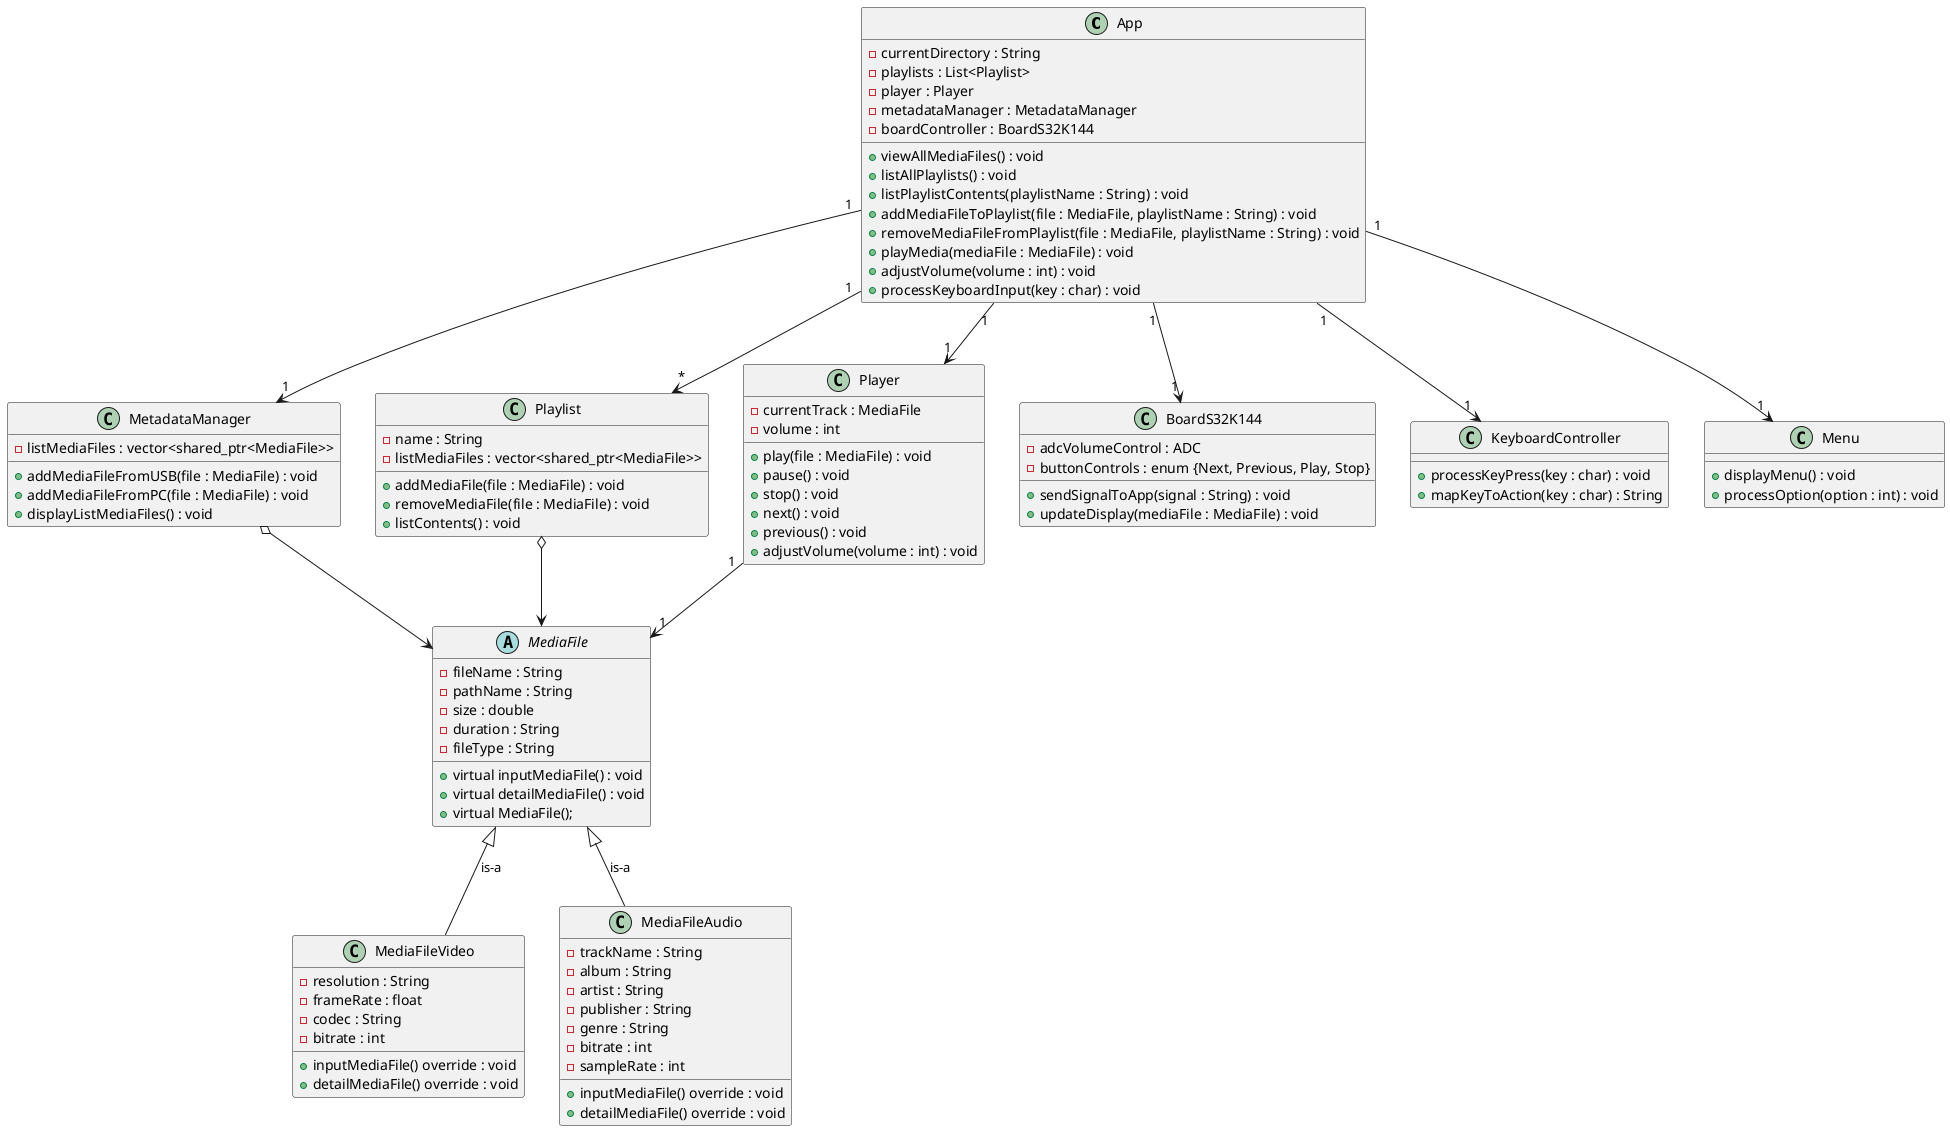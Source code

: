 @startuml Class diagram

class App {
  - currentDirectory : String
  - playlists : List<Playlist>
  - player : Player
  - metadataManager : MetadataManager
  - boardController : BoardS32K144
  + viewAllMediaFiles() : void
  + listAllPlaylists() : void
  + listPlaylistContents(playlistName : String) : void
  + addMediaFileToPlaylist(file : MediaFile, playlistName : String) : void
  + removeMediaFileFromPlaylist(file : MediaFile, playlistName : String) : void
  + playMedia(mediaFile : MediaFile) : void
  + adjustVolume(volume : int) : void
  + processKeyboardInput(key : char) : void
}

abstract class MediaFile {
  - fileName : String
  - pathName : String
  - size : double
  - duration : String
  - fileType : String
  + virtual inputMediaFile() : void
  + virtual detailMediaFile() : void
  + virtual MediaFile();
}

class MediaFileVideo {
  - resolution : String
  - frameRate : float
  - codec : String
  - bitrate : int
  + inputMediaFile() override : void
  + detailMediaFile() override : void
}

class MediaFileAudio {
  - trackName : String
  - album : String
  - artist : String
  - publisher : String
  - genre : String
  - bitrate : int
  - sampleRate : int
  + inputMediaFile() override : void
  + detailMediaFile() override : void
}

class MetadataManager {
  - listMediaFiles : vector<shared_ptr<MediaFile>>
  + addMediaFileFromUSB(file : MediaFile) : void
  + addMediaFileFromPC(file : MediaFile) : void
  + displayListMediaFiles() : void
}

class Playlist {
  - name : String
  - listMediaFiles : vector<shared_ptr<MediaFile>>
  + addMediaFile(file : MediaFile) : void
  + removeMediaFile(file : MediaFile) : void
  + listContents() : void
}

class Player {
  - currentTrack : MediaFile
  - volume : int
  + play(file : MediaFile) : void
  + pause() : void
  + stop() : void
  + next() : void
  + previous() : void
  + adjustVolume(volume : int) : void
}

class BoardS32K144 {
  - adcVolumeControl : ADC
  - buttonControls : enum {Next, Previous, Play, Stop}
  + sendSignalToApp(signal : String) : void
  + updateDisplay(mediaFile : MediaFile) : void
}

class KeyboardController {
  + processKeyPress(key : char) : void
  + mapKeyToAction(key : char) : String
}

class Menu {
  + displayMenu() : void
  + processOption(option : int) : void
}

App "1" --> "*" Playlist
App "1" --> "1" Player
App "1" --> "1" MetadataManager
App "1" --> "1" BoardS32K144
App "1" --> "1" KeyboardController
App "1" --> "1" Menu

Playlist o--> MediaFile
MetadataManager o--> MediaFile

Player "1" --> "1" MediaFile

MediaFile <|-- MediaFileVideo : is-a
MediaFile <|-- MediaFileAudio : is-a

@enduml
